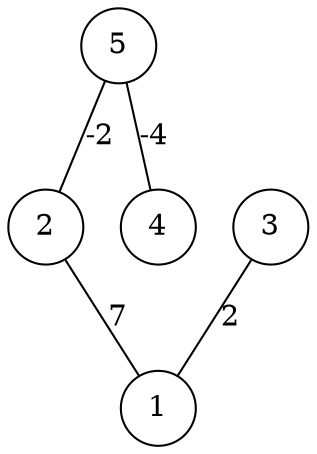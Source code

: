 graph { 
	 fontname="Helvetica,Arial,sans-serif" 
	 node [shape = circle]; 
	 5 -- 2 [label = "-2"];
	 5 -- 4 [label = "-4"];
	 3 -- 1 [label = "2"];
	 2 -- 1 [label = "7"];
	 1;
	 2;
	 3;
	 4;
	 5;
}
